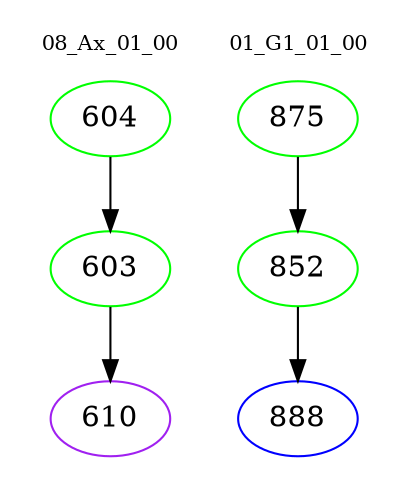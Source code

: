 digraph{
subgraph cluster_0 {
color = white
label = "08_Ax_01_00";
fontsize=10;
T0_604 [label="604", color="green"]
T0_604 -> T0_603 [color="black"]
T0_603 [label="603", color="green"]
T0_603 -> T0_610 [color="black"]
T0_610 [label="610", color="purple"]
}
subgraph cluster_1 {
color = white
label = "01_G1_01_00";
fontsize=10;
T1_875 [label="875", color="green"]
T1_875 -> T1_852 [color="black"]
T1_852 [label="852", color="green"]
T1_852 -> T1_888 [color="black"]
T1_888 [label="888", color="blue"]
}
}
